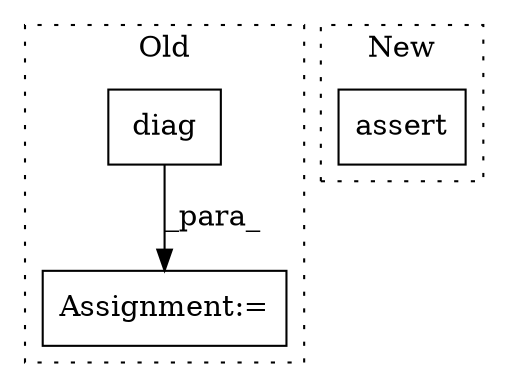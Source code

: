 digraph G {
subgraph cluster0 {
1 [label="diag" a="32" s="3465,3480" l="5,1" shape="box"];
3 [label="Assignment:=" a="7" s="3398" l="1" shape="box"];
label = "Old";
style="dotted";
}
subgraph cluster1 {
2 [label="assert" a="32" s="3868,3899" l="14,1" shape="box"];
label = "New";
style="dotted";
}
1 -> 3 [label="_para_"];
}